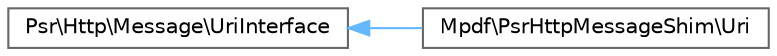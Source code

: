 digraph "Graphical Class Hierarchy"
{
 // LATEX_PDF_SIZE
  bgcolor="transparent";
  edge [fontname=Helvetica,fontsize=10,labelfontname=Helvetica,labelfontsize=10];
  node [fontname=Helvetica,fontsize=10,shape=box,height=0.2,width=0.4];
  rankdir="LR";
  Node0 [id="Node000000",label="Psr\\Http\\Message\\UriInterface",height=0.2,width=0.4,color="grey40", fillcolor="white", style="filled",URL="$interfacePsr_1_1Http_1_1Message_1_1UriInterface.html",tooltip=" "];
  Node0 -> Node1 [id="edge200_Node000000_Node000001",dir="back",color="steelblue1",style="solid",tooltip=" "];
  Node1 [id="Node000001",label="Mpdf\\PsrHttpMessageShim\\Uri",height=0.2,width=0.4,color="grey40", fillcolor="white", style="filled",URL="$classMpdf_1_1PsrHttpMessageShim_1_1Uri.html",tooltip=" "];
}

